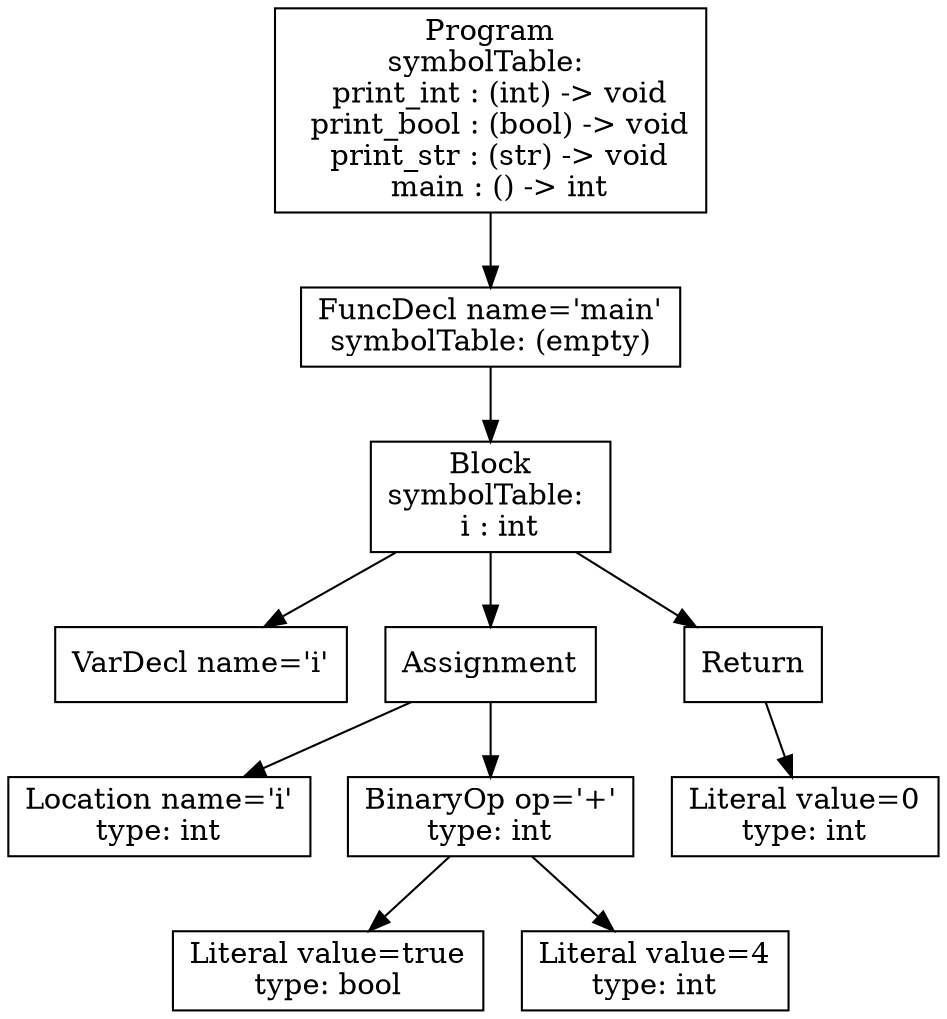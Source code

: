 digraph AST {
3 [shape=box, label="VarDecl name='i'"];
5 [shape=box, label="Location name='i'\ntype: int"];
7 [shape=box, label="Literal value=true\ntype: bool"];
8 [shape=box, label="Literal value=4\ntype: int"];
6 [shape=box, label="BinaryOp op='+'\ntype: int"];
6 -> 7;
6 -> 8;
4 [shape=box, label="Assignment"];
4 -> 5;
4 -> 6;
10 [shape=box, label="Literal value=0\ntype: int"];
9 [shape=box, label="Return"];
9 -> 10;
2 [shape=box, label="Block\nsymbolTable: \n  i : int"];
2 -> 3;
2 -> 4;
2 -> 9;
1 [shape=box, label="FuncDecl name='main'\nsymbolTable: (empty)"];
1 -> 2;
0 [shape=box, label="Program\nsymbolTable: \n  print_int : (int) -> void\n  print_bool : (bool) -> void\n  print_str : (str) -> void\n  main : () -> int"];
0 -> 1;
}
